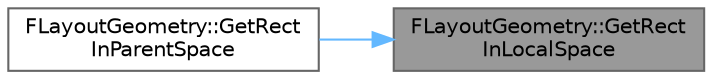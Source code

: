 digraph "FLayoutGeometry::GetRectInLocalSpace"
{
 // INTERACTIVE_SVG=YES
 // LATEX_PDF_SIZE
  bgcolor="transparent";
  edge [fontname=Helvetica,fontsize=10,labelfontname=Helvetica,labelfontsize=10];
  node [fontname=Helvetica,fontsize=10,shape=box,height=0.2,width=0.4];
  rankdir="RL";
  Node1 [id="Node000001",label="FLayoutGeometry::GetRect\lInLocalSpace",height=0.2,width=0.4,color="gray40", fillcolor="grey60", style="filled", fontcolor="black",tooltip=" "];
  Node1 -> Node2 [id="edge1_Node000001_Node000002",dir="back",color="steelblue1",style="solid",tooltip=" "];
  Node2 [id="Node000002",label="FLayoutGeometry::GetRect\lInParentSpace",height=0.2,width=0.4,color="grey40", fillcolor="white", style="filled",URL="$dd/dc3/classFLayoutGeometry.html#aa947d7799870afa62199aa360cd7ab76",tooltip=" "];
}
